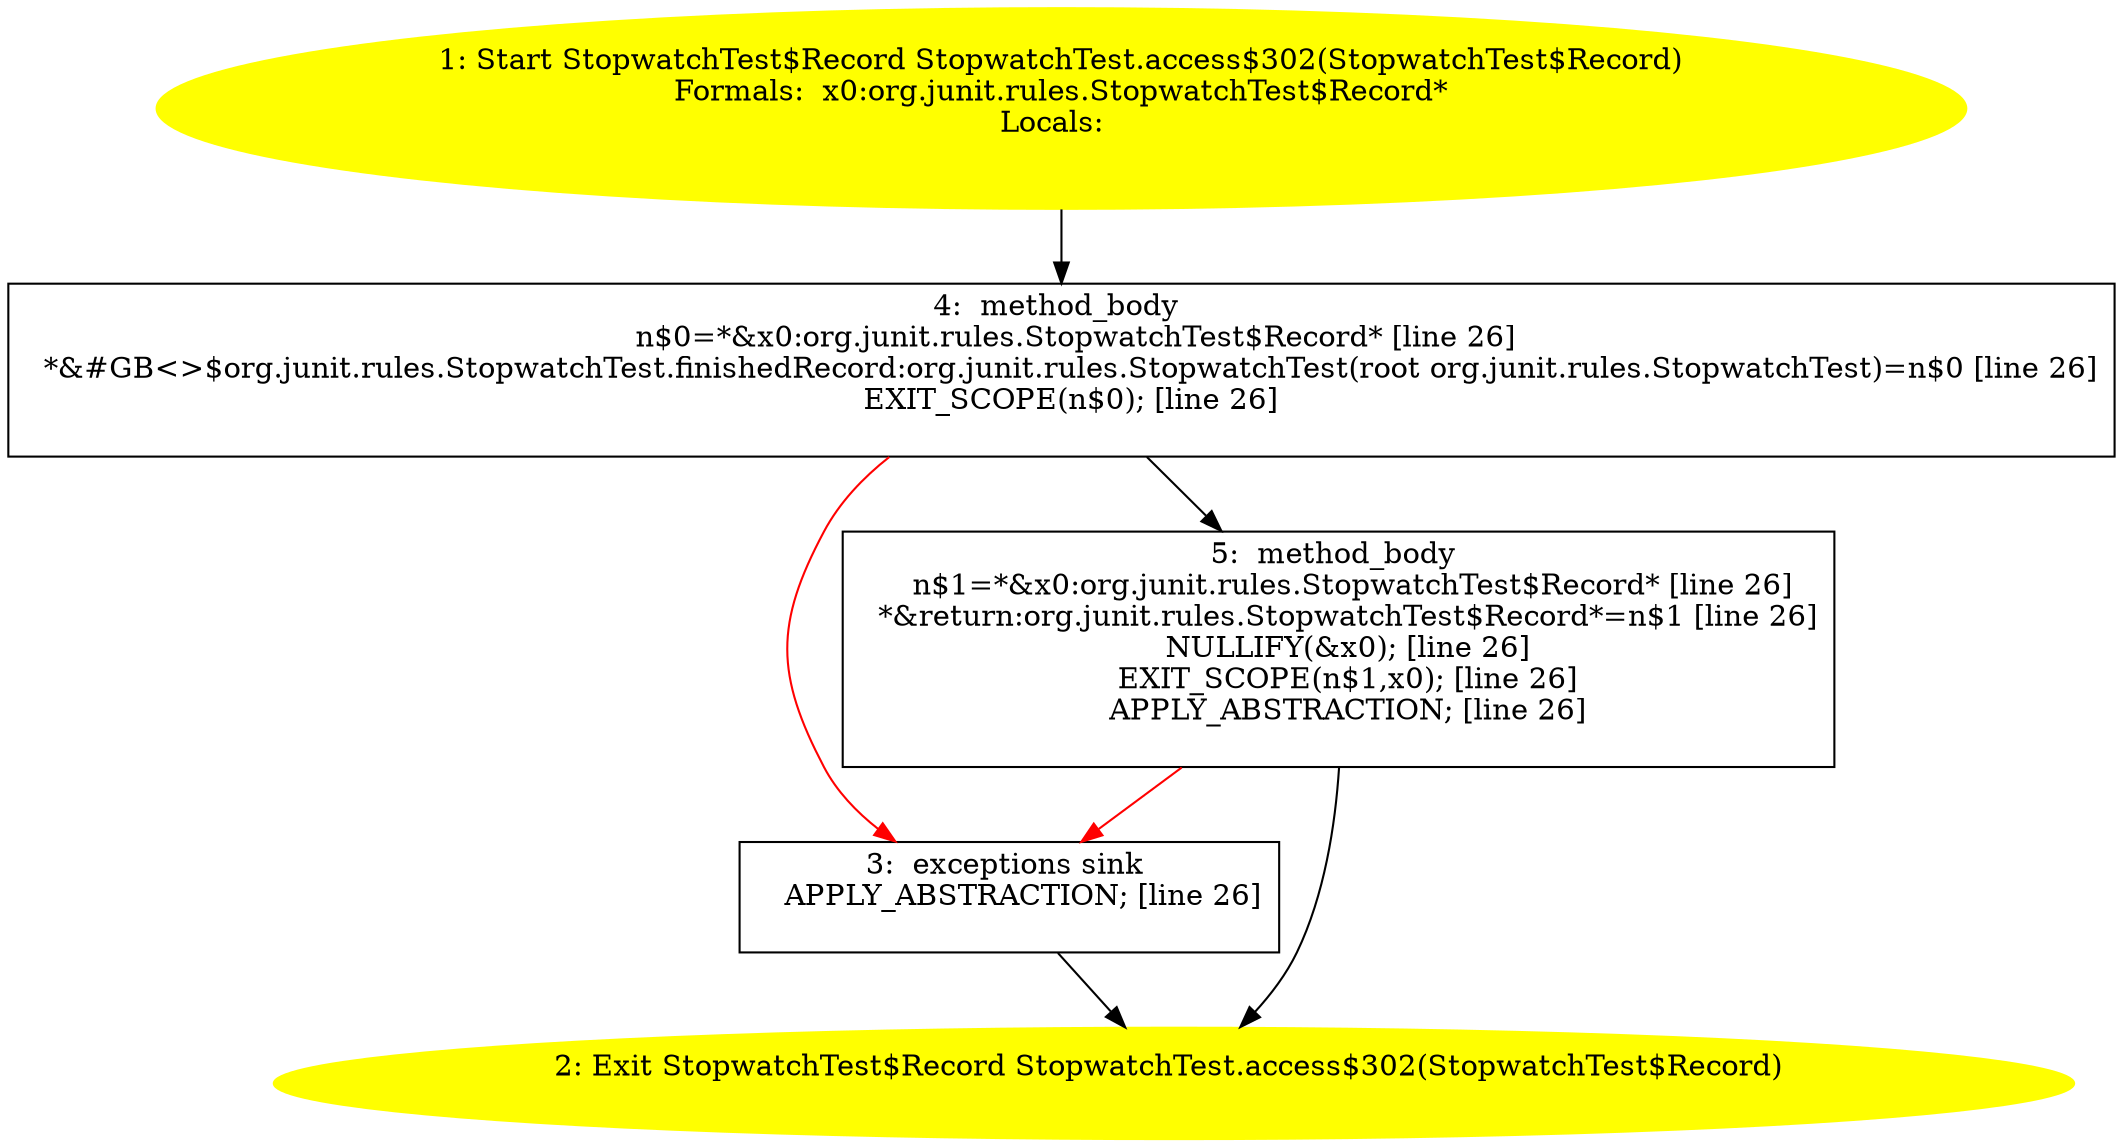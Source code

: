 /* @generated */
digraph cfg {
"org.junit.rules.StopwatchTest.access$302(org.junit.rules.StopwatchTest$Record):org.junit.rules.Stopw.40718f2f0e13eb9c99e12fc0e7efdb12_1" [label="1: Start StopwatchTest$Record StopwatchTest.access$302(StopwatchTest$Record)\nFormals:  x0:org.junit.rules.StopwatchTest$Record*\nLocals:  \n  " color=yellow style=filled]
	

	 "org.junit.rules.StopwatchTest.access$302(org.junit.rules.StopwatchTest$Record):org.junit.rules.Stopw.40718f2f0e13eb9c99e12fc0e7efdb12_1" -> "org.junit.rules.StopwatchTest.access$302(org.junit.rules.StopwatchTest$Record):org.junit.rules.Stopw.40718f2f0e13eb9c99e12fc0e7efdb12_4" ;
"org.junit.rules.StopwatchTest.access$302(org.junit.rules.StopwatchTest$Record):org.junit.rules.Stopw.40718f2f0e13eb9c99e12fc0e7efdb12_2" [label="2: Exit StopwatchTest$Record StopwatchTest.access$302(StopwatchTest$Record) \n  " color=yellow style=filled]
	

"org.junit.rules.StopwatchTest.access$302(org.junit.rules.StopwatchTest$Record):org.junit.rules.Stopw.40718f2f0e13eb9c99e12fc0e7efdb12_3" [label="3:  exceptions sink \n   APPLY_ABSTRACTION; [line 26]\n " shape="box"]
	

	 "org.junit.rules.StopwatchTest.access$302(org.junit.rules.StopwatchTest$Record):org.junit.rules.Stopw.40718f2f0e13eb9c99e12fc0e7efdb12_3" -> "org.junit.rules.StopwatchTest.access$302(org.junit.rules.StopwatchTest$Record):org.junit.rules.Stopw.40718f2f0e13eb9c99e12fc0e7efdb12_2" ;
"org.junit.rules.StopwatchTest.access$302(org.junit.rules.StopwatchTest$Record):org.junit.rules.Stopw.40718f2f0e13eb9c99e12fc0e7efdb12_4" [label="4:  method_body \n   n$0=*&x0:org.junit.rules.StopwatchTest$Record* [line 26]\n  *&#GB<>$org.junit.rules.StopwatchTest.finishedRecord:org.junit.rules.StopwatchTest(root org.junit.rules.StopwatchTest)=n$0 [line 26]\n  EXIT_SCOPE(n$0); [line 26]\n " shape="box"]
	

	 "org.junit.rules.StopwatchTest.access$302(org.junit.rules.StopwatchTest$Record):org.junit.rules.Stopw.40718f2f0e13eb9c99e12fc0e7efdb12_4" -> "org.junit.rules.StopwatchTest.access$302(org.junit.rules.StopwatchTest$Record):org.junit.rules.Stopw.40718f2f0e13eb9c99e12fc0e7efdb12_5" ;
	 "org.junit.rules.StopwatchTest.access$302(org.junit.rules.StopwatchTest$Record):org.junit.rules.Stopw.40718f2f0e13eb9c99e12fc0e7efdb12_4" -> "org.junit.rules.StopwatchTest.access$302(org.junit.rules.StopwatchTest$Record):org.junit.rules.Stopw.40718f2f0e13eb9c99e12fc0e7efdb12_3" [color="red" ];
"org.junit.rules.StopwatchTest.access$302(org.junit.rules.StopwatchTest$Record):org.junit.rules.Stopw.40718f2f0e13eb9c99e12fc0e7efdb12_5" [label="5:  method_body \n   n$1=*&x0:org.junit.rules.StopwatchTest$Record* [line 26]\n  *&return:org.junit.rules.StopwatchTest$Record*=n$1 [line 26]\n  NULLIFY(&x0); [line 26]\n  EXIT_SCOPE(n$1,x0); [line 26]\n  APPLY_ABSTRACTION; [line 26]\n " shape="box"]
	

	 "org.junit.rules.StopwatchTest.access$302(org.junit.rules.StopwatchTest$Record):org.junit.rules.Stopw.40718f2f0e13eb9c99e12fc0e7efdb12_5" -> "org.junit.rules.StopwatchTest.access$302(org.junit.rules.StopwatchTest$Record):org.junit.rules.Stopw.40718f2f0e13eb9c99e12fc0e7efdb12_2" ;
	 "org.junit.rules.StopwatchTest.access$302(org.junit.rules.StopwatchTest$Record):org.junit.rules.Stopw.40718f2f0e13eb9c99e12fc0e7efdb12_5" -> "org.junit.rules.StopwatchTest.access$302(org.junit.rules.StopwatchTest$Record):org.junit.rules.Stopw.40718f2f0e13eb9c99e12fc0e7efdb12_3" [color="red" ];
}
